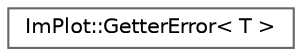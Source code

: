 digraph "Graphical Class Hierarchy"
{
 // LATEX_PDF_SIZE
  bgcolor="transparent";
  edge [fontname=Helvetica,fontsize=10,labelfontname=Helvetica,labelfontsize=10];
  node [fontname=Helvetica,fontsize=10,shape=box,height=0.2,width=0.4];
  rankdir="LR";
  Node0 [id="Node000000",label="ImPlot::GetterError\< T \>",height=0.2,width=0.4,color="grey40", fillcolor="white", style="filled",URL="$structImPlot_1_1GetterError.html",tooltip=" "];
}
